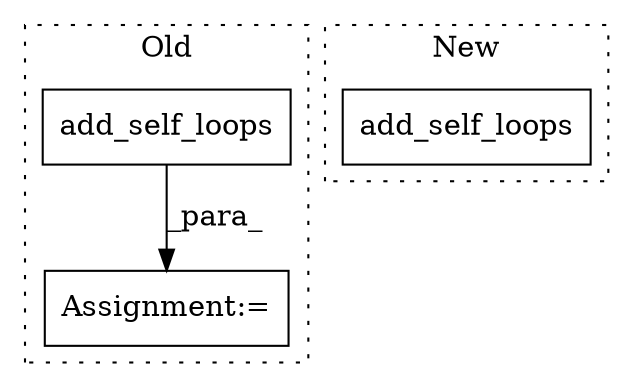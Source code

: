 digraph G {
subgraph cluster0 {
1 [label="add_self_loops" a="32" s="1626,1661" l="15,1" shape="box"];
3 [label="Assignment:=" a="7" s="1624" l="2" shape="box"];
label = "Old";
style="dotted";
}
subgraph cluster1 {
2 [label="add_self_loops" a="32" s="1679,1717" l="15,1" shape="box"];
label = "New";
style="dotted";
}
1 -> 3 [label="_para_"];
}